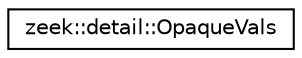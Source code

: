 digraph "Graphical Class Hierarchy"
{
 // LATEX_PDF_SIZE
  edge [fontname="Helvetica",fontsize="10",labelfontname="Helvetica",labelfontsize="10"];
  node [fontname="Helvetica",fontsize="10",shape=record];
  rankdir="LR";
  Node0 [label="zeek::detail::OpaqueVals",height=0.2,width=0.4,color="black", fillcolor="white", style="filled",URL="$d8/d60/classzeek_1_1detail_1_1OpaqueVals.html",tooltip=" "];
}
